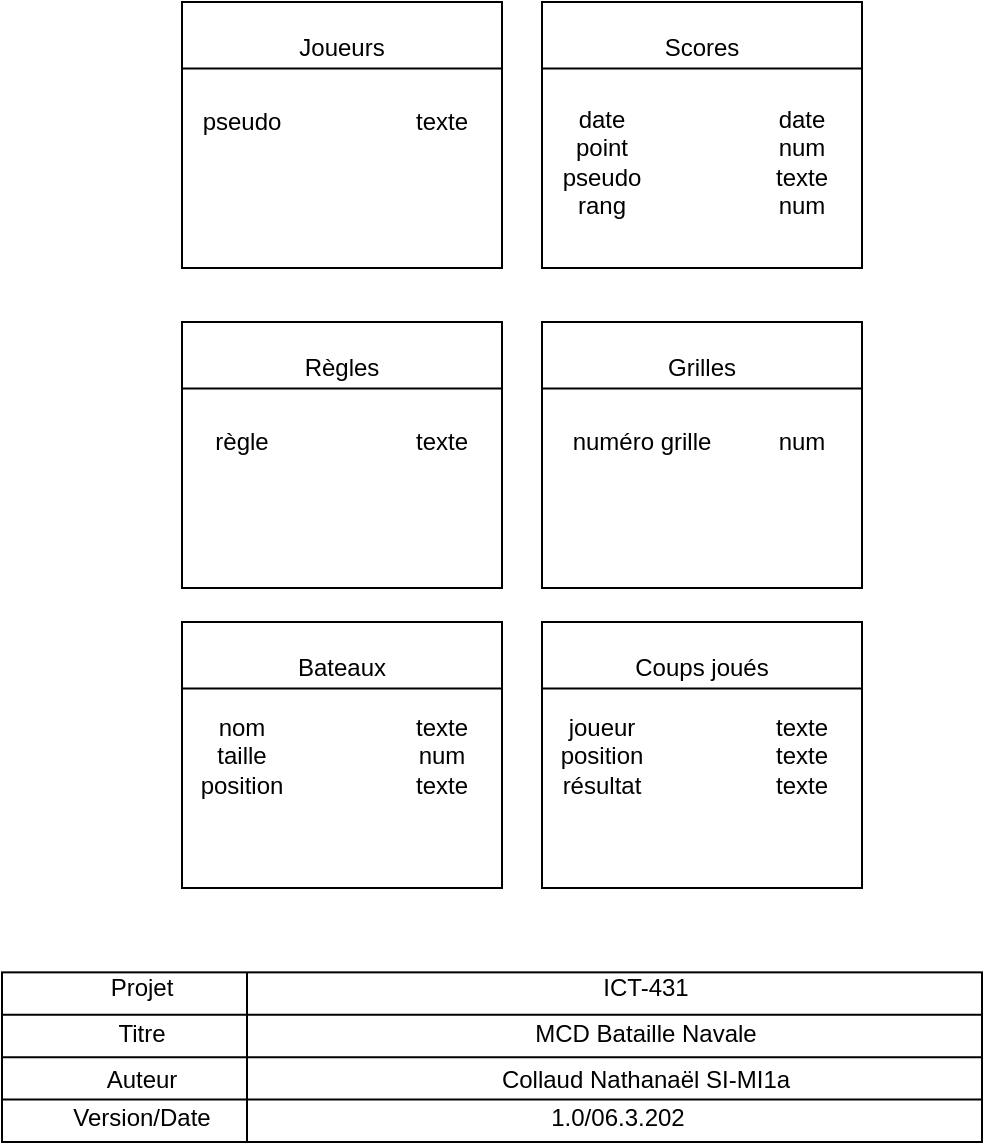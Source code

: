 <mxfile version="12.7.9" type="device"><diagram id="zoZc6PyiWfFKwe2IRE8V" name="Page-1"><mxGraphModel dx="526" dy="1420" grid="1" gridSize="10" guides="1" tooltips="1" connect="1" arrows="0" fold="1" page="1" pageScale="1" pageWidth="1169" pageHeight="827" math="0" shadow="0"><root><mxCell id="0"/><mxCell id="1" parent="0"/><mxCell id="1o8YHjFitFuKW7lurwcu-1" value="" style="group" vertex="1" connectable="0" parent="1"><mxGeometry x="70" y="-194.82" width="490" height="84.82" as="geometry"/></mxCell><mxCell id="1o8YHjFitFuKW7lurwcu-2" value="" style="rounded=0;whiteSpace=wrap;html=1;" vertex="1" parent="1o8YHjFitFuKW7lurwcu-1"><mxGeometry width="490" height="84.82" as="geometry"/></mxCell><mxCell id="1o8YHjFitFuKW7lurwcu-3" value="" style="endArrow=none;html=1;entryX=0;entryY=0.25;entryDx=0;entryDy=0;exitX=1;exitY=0.25;exitDx=0;exitDy=0;" edge="1" parent="1o8YHjFitFuKW7lurwcu-1" source="1o8YHjFitFuKW7lurwcu-2" target="1o8YHjFitFuKW7lurwcu-2"><mxGeometry width="50" height="50" relative="1" as="geometry"><mxPoint y="161.929" as="sourcePoint"/><mxPoint x="70" y="123.375" as="targetPoint"/></mxGeometry></mxCell><mxCell id="1o8YHjFitFuKW7lurwcu-4" value="" style="endArrow=none;html=1;entryX=0;entryY=0.5;entryDx=0;entryDy=0;exitX=1;exitY=0.5;exitDx=0;exitDy=0;" edge="1" parent="1o8YHjFitFuKW7lurwcu-1" source="1o8YHjFitFuKW7lurwcu-2" target="1o8YHjFitFuKW7lurwcu-2"><mxGeometry width="50" height="50" relative="1" as="geometry"><mxPoint y="161.929" as="sourcePoint"/><mxPoint x="70" y="123.375" as="targetPoint"/></mxGeometry></mxCell><mxCell id="1o8YHjFitFuKW7lurwcu-5" value="" style="endArrow=none;html=1;entryX=0;entryY=0.75;entryDx=0;entryDy=0;exitX=1;exitY=0.75;exitDx=0;exitDy=0;" edge="1" parent="1o8YHjFitFuKW7lurwcu-1" source="1o8YHjFitFuKW7lurwcu-2" target="1o8YHjFitFuKW7lurwcu-2"><mxGeometry width="50" height="50" relative="1" as="geometry"><mxPoint y="161.929" as="sourcePoint"/><mxPoint x="70" y="123.375" as="targetPoint"/></mxGeometry></mxCell><mxCell id="1o8YHjFitFuKW7lurwcu-6" value="" style="endArrow=none;html=1;entryX=0.25;entryY=0;entryDx=0;entryDy=0;exitX=0.25;exitY=1;exitDx=0;exitDy=0;" edge="1" parent="1o8YHjFitFuKW7lurwcu-1" source="1o8YHjFitFuKW7lurwcu-2" target="1o8YHjFitFuKW7lurwcu-2"><mxGeometry width="50" height="50" relative="1" as="geometry"><mxPoint y="161.929" as="sourcePoint"/><mxPoint x="70" y="123.375" as="targetPoint"/></mxGeometry></mxCell><mxCell id="1o8YHjFitFuKW7lurwcu-7" value="Projet" style="text;html=1;strokeColor=none;fillColor=none;align=center;verticalAlign=middle;whiteSpace=wrap;rounded=0;" vertex="1" parent="1o8YHjFitFuKW7lurwcu-1"><mxGeometry x="42" width="56.0" height="15.422" as="geometry"/></mxCell><mxCell id="1o8YHjFitFuKW7lurwcu-8" value="Titre" style="text;html=1;strokeColor=none;fillColor=none;align=center;verticalAlign=middle;whiteSpace=wrap;rounded=0;" vertex="1" parent="1o8YHjFitFuKW7lurwcu-1"><mxGeometry x="42" y="23.133" width="56.0" height="15.422" as="geometry"/></mxCell><mxCell id="1o8YHjFitFuKW7lurwcu-9" value="Auteur" style="text;html=1;strokeColor=none;fillColor=none;align=center;verticalAlign=middle;whiteSpace=wrap;rounded=0;" vertex="1" parent="1o8YHjFitFuKW7lurwcu-1"><mxGeometry x="42" y="46.265" width="56.0" height="15.422" as="geometry"/></mxCell><mxCell id="1o8YHjFitFuKW7lurwcu-10" value="Version/Date" style="text;html=1;strokeColor=none;fillColor=none;align=center;verticalAlign=middle;whiteSpace=wrap;rounded=0;" vertex="1" parent="1o8YHjFitFuKW7lurwcu-1"><mxGeometry x="42" y="65.543" width="56.0" height="15.422" as="geometry"/></mxCell><mxCell id="1o8YHjFitFuKW7lurwcu-11" value="ICT-431" style="text;html=1;strokeColor=none;fillColor=none;align=center;verticalAlign=middle;whiteSpace=wrap;rounded=0;" vertex="1" parent="1o8YHjFitFuKW7lurwcu-1"><mxGeometry x="224.0" width="196.0" height="15.422" as="geometry"/></mxCell><mxCell id="1o8YHjFitFuKW7lurwcu-12" value="MCD Bataille Navale" style="text;html=1;strokeColor=none;fillColor=none;align=center;verticalAlign=middle;whiteSpace=wrap;rounded=0;" vertex="1" parent="1o8YHjFitFuKW7lurwcu-1"><mxGeometry x="252.0" y="23.133" width="140" height="15.422" as="geometry"/></mxCell><mxCell id="1o8YHjFitFuKW7lurwcu-13" value="Collaud Nathanaël SI-MI1a" style="text;html=1;strokeColor=none;fillColor=none;align=center;verticalAlign=middle;whiteSpace=wrap;rounded=0;" vertex="1" parent="1o8YHjFitFuKW7lurwcu-1"><mxGeometry x="210.0" y="46.265" width="224.0" height="15.422" as="geometry"/></mxCell><mxCell id="1o8YHjFitFuKW7lurwcu-14" value="1.0/06.3.202" style="text;html=1;strokeColor=none;fillColor=none;align=center;verticalAlign=middle;whiteSpace=wrap;rounded=0;" vertex="1" parent="1o8YHjFitFuKW7lurwcu-1"><mxGeometry x="238.0" y="69.398" width="140" height="7.711" as="geometry"/></mxCell><mxCell id="1o8YHjFitFuKW7lurwcu-15" value="" style="rounded=0;whiteSpace=wrap;html=1;" vertex="1" parent="1"><mxGeometry x="160" y="-680" width="160" height="133" as="geometry"/></mxCell><mxCell id="1o8YHjFitFuKW7lurwcu-16" value="" style="endArrow=none;html=1;entryX=1;entryY=0.25;entryDx=0;entryDy=0;exitX=0;exitY=0.25;exitDx=0;exitDy=0;" edge="1" parent="1" source="1o8YHjFitFuKW7lurwcu-15" target="1o8YHjFitFuKW7lurwcu-15"><mxGeometry width="50" height="50" relative="1" as="geometry"><mxPoint x="280" y="-377" as="sourcePoint"/><mxPoint x="330" y="-427" as="targetPoint"/></mxGeometry></mxCell><mxCell id="1o8YHjFitFuKW7lurwcu-17" value="Joueurs" style="text;html=1;strokeColor=none;fillColor=none;align=center;verticalAlign=middle;whiteSpace=wrap;rounded=0;" vertex="1" parent="1"><mxGeometry x="220" y="-667" width="40" height="20" as="geometry"/></mxCell><mxCell id="1o8YHjFitFuKW7lurwcu-18" value="pseudo" style="text;html=1;strokeColor=none;fillColor=none;align=center;verticalAlign=middle;whiteSpace=wrap;rounded=0;" vertex="1" parent="1"><mxGeometry x="170" y="-630" width="40" height="20" as="geometry"/></mxCell><mxCell id="1o8YHjFitFuKW7lurwcu-19" value="texte" style="text;html=1;strokeColor=none;fillColor=none;align=center;verticalAlign=middle;whiteSpace=wrap;rounded=0;" vertex="1" parent="1"><mxGeometry x="270" y="-630" width="40" height="20" as="geometry"/></mxCell><mxCell id="1o8YHjFitFuKW7lurwcu-20" value="" style="rounded=0;whiteSpace=wrap;html=1;" vertex="1" parent="1"><mxGeometry x="340" y="-680" width="160" height="133" as="geometry"/></mxCell><mxCell id="1o8YHjFitFuKW7lurwcu-21" value="" style="endArrow=none;html=1;entryX=1;entryY=0.25;entryDx=0;entryDy=0;exitX=0;exitY=0.25;exitDx=0;exitDy=0;" edge="1" parent="1" source="1o8YHjFitFuKW7lurwcu-20" target="1o8YHjFitFuKW7lurwcu-20"><mxGeometry width="50" height="50" relative="1" as="geometry"><mxPoint x="460" y="-377" as="sourcePoint"/><mxPoint x="510" y="-427" as="targetPoint"/></mxGeometry></mxCell><mxCell id="1o8YHjFitFuKW7lurwcu-22" value="Scores" style="text;html=1;strokeColor=none;fillColor=none;align=center;verticalAlign=middle;whiteSpace=wrap;rounded=0;" vertex="1" parent="1"><mxGeometry x="400" y="-667" width="40" height="20" as="geometry"/></mxCell><mxCell id="1o8YHjFitFuKW7lurwcu-23" value="date&lt;br&gt;point&lt;br&gt;pseudo&lt;br&gt;rang" style="text;html=1;strokeColor=none;fillColor=none;align=center;verticalAlign=middle;whiteSpace=wrap;rounded=0;" vertex="1" parent="1"><mxGeometry x="350" y="-610" width="40" height="20" as="geometry"/></mxCell><mxCell id="1o8YHjFitFuKW7lurwcu-24" value="date&lt;br&gt;num&lt;br&gt;texte&lt;br&gt;num" style="text;html=1;strokeColor=none;fillColor=none;align=center;verticalAlign=middle;whiteSpace=wrap;rounded=0;" vertex="1" parent="1"><mxGeometry x="450" y="-610" width="40" height="20" as="geometry"/></mxCell><mxCell id="1o8YHjFitFuKW7lurwcu-26" value="" style="rounded=0;whiteSpace=wrap;html=1;" vertex="1" parent="1"><mxGeometry x="160" y="-520" width="160" height="133" as="geometry"/></mxCell><mxCell id="1o8YHjFitFuKW7lurwcu-27" value="" style="endArrow=none;html=1;entryX=1;entryY=0.25;entryDx=0;entryDy=0;exitX=0;exitY=0.25;exitDx=0;exitDy=0;" edge="1" parent="1" source="1o8YHjFitFuKW7lurwcu-26" target="1o8YHjFitFuKW7lurwcu-26"><mxGeometry width="50" height="50" relative="1" as="geometry"><mxPoint x="280" y="-217" as="sourcePoint"/><mxPoint x="330" y="-267" as="targetPoint"/></mxGeometry></mxCell><mxCell id="1o8YHjFitFuKW7lurwcu-28" value="Règles" style="text;html=1;strokeColor=none;fillColor=none;align=center;verticalAlign=middle;whiteSpace=wrap;rounded=0;" vertex="1" parent="1"><mxGeometry x="220" y="-507" width="40" height="20" as="geometry"/></mxCell><mxCell id="1o8YHjFitFuKW7lurwcu-29" value="règle" style="text;html=1;strokeColor=none;fillColor=none;align=center;verticalAlign=middle;whiteSpace=wrap;rounded=0;" vertex="1" parent="1"><mxGeometry x="170" y="-470" width="40" height="20" as="geometry"/></mxCell><mxCell id="1o8YHjFitFuKW7lurwcu-30" value="texte" style="text;html=1;strokeColor=none;fillColor=none;align=center;verticalAlign=middle;whiteSpace=wrap;rounded=0;" vertex="1" parent="1"><mxGeometry x="270" y="-470" width="40" height="20" as="geometry"/></mxCell><mxCell id="1o8YHjFitFuKW7lurwcu-31" value="" style="rounded=0;whiteSpace=wrap;html=1;" vertex="1" parent="1"><mxGeometry x="340" y="-520" width="160" height="133" as="geometry"/></mxCell><mxCell id="1o8YHjFitFuKW7lurwcu-32" value="" style="endArrow=none;html=1;entryX=1;entryY=0.25;entryDx=0;entryDy=0;exitX=0;exitY=0.25;exitDx=0;exitDy=0;" edge="1" parent="1" source="1o8YHjFitFuKW7lurwcu-31" target="1o8YHjFitFuKW7lurwcu-31"><mxGeometry width="50" height="50" relative="1" as="geometry"><mxPoint x="460" y="-217" as="sourcePoint"/><mxPoint x="510" y="-267" as="targetPoint"/></mxGeometry></mxCell><mxCell id="1o8YHjFitFuKW7lurwcu-33" value="Grilles" style="text;html=1;strokeColor=none;fillColor=none;align=center;verticalAlign=middle;whiteSpace=wrap;rounded=0;" vertex="1" parent="1"><mxGeometry x="400" y="-507" width="40" height="20" as="geometry"/></mxCell><mxCell id="1o8YHjFitFuKW7lurwcu-34" value="numéro grille&lt;br&gt;" style="text;html=1;strokeColor=none;fillColor=none;align=center;verticalAlign=middle;whiteSpace=wrap;rounded=0;" vertex="1" parent="1"><mxGeometry x="350" y="-470" width="80" height="20" as="geometry"/></mxCell><mxCell id="1o8YHjFitFuKW7lurwcu-35" value="num" style="text;html=1;strokeColor=none;fillColor=none;align=center;verticalAlign=middle;whiteSpace=wrap;rounded=0;" vertex="1" parent="1"><mxGeometry x="450" y="-470" width="40" height="20" as="geometry"/></mxCell><mxCell id="1o8YHjFitFuKW7lurwcu-36" value="" style="rounded=0;whiteSpace=wrap;html=1;" vertex="1" parent="1"><mxGeometry x="160" y="-370" width="160" height="133" as="geometry"/></mxCell><mxCell id="1o8YHjFitFuKW7lurwcu-37" value="" style="endArrow=none;html=1;entryX=1;entryY=0.25;entryDx=0;entryDy=0;exitX=0;exitY=0.25;exitDx=0;exitDy=0;" edge="1" parent="1" source="1o8YHjFitFuKW7lurwcu-36" target="1o8YHjFitFuKW7lurwcu-36"><mxGeometry width="50" height="50" relative="1" as="geometry"><mxPoint x="280" y="-67" as="sourcePoint"/><mxPoint x="330" y="-117" as="targetPoint"/></mxGeometry></mxCell><mxCell id="1o8YHjFitFuKW7lurwcu-38" value="Bateaux" style="text;html=1;strokeColor=none;fillColor=none;align=center;verticalAlign=middle;whiteSpace=wrap;rounded=0;" vertex="1" parent="1"><mxGeometry x="220" y="-357" width="40" height="20" as="geometry"/></mxCell><mxCell id="1o8YHjFitFuKW7lurwcu-39" value="nom&lt;br&gt;taille&lt;br&gt;position" style="text;html=1;strokeColor=none;fillColor=none;align=center;verticalAlign=middle;whiteSpace=wrap;rounded=0;" vertex="1" parent="1"><mxGeometry x="170" y="-313.5" width="40" height="20" as="geometry"/></mxCell><mxCell id="1o8YHjFitFuKW7lurwcu-40" value="texte&lt;br&gt;num&lt;br&gt;texte" style="text;html=1;strokeColor=none;fillColor=none;align=center;verticalAlign=middle;whiteSpace=wrap;rounded=0;" vertex="1" parent="1"><mxGeometry x="270" y="-313.5" width="40" height="20" as="geometry"/></mxCell><mxCell id="1o8YHjFitFuKW7lurwcu-41" value="" style="rounded=0;whiteSpace=wrap;html=1;" vertex="1" parent="1"><mxGeometry x="340" y="-370" width="160" height="133" as="geometry"/></mxCell><mxCell id="1o8YHjFitFuKW7lurwcu-42" value="" style="endArrow=none;html=1;entryX=1;entryY=0.25;entryDx=0;entryDy=0;exitX=0;exitY=0.25;exitDx=0;exitDy=0;" edge="1" parent="1" source="1o8YHjFitFuKW7lurwcu-41" target="1o8YHjFitFuKW7lurwcu-41"><mxGeometry width="50" height="50" relative="1" as="geometry"><mxPoint x="460" y="-67" as="sourcePoint"/><mxPoint x="510" y="-117" as="targetPoint"/></mxGeometry></mxCell><mxCell id="1o8YHjFitFuKW7lurwcu-43" value="Coups joués" style="text;html=1;strokeColor=none;fillColor=none;align=center;verticalAlign=middle;whiteSpace=wrap;rounded=0;" vertex="1" parent="1"><mxGeometry x="385" y="-357" width="70" height="20" as="geometry"/></mxCell><mxCell id="1o8YHjFitFuKW7lurwcu-44" value="joueur&lt;br&gt;position&lt;br&gt;résultat" style="text;html=1;strokeColor=none;fillColor=none;align=center;verticalAlign=middle;whiteSpace=wrap;rounded=0;" vertex="1" parent="1"><mxGeometry x="350" y="-313.5" width="40" height="20" as="geometry"/></mxCell><mxCell id="1o8YHjFitFuKW7lurwcu-45" value="texte&lt;br&gt;texte&lt;br&gt;texte" style="text;html=1;strokeColor=none;fillColor=none;align=center;verticalAlign=middle;whiteSpace=wrap;rounded=0;" vertex="1" parent="1"><mxGeometry x="450" y="-313.5" width="40" height="20" as="geometry"/></mxCell></root></mxGraphModel></diagram></mxfile>